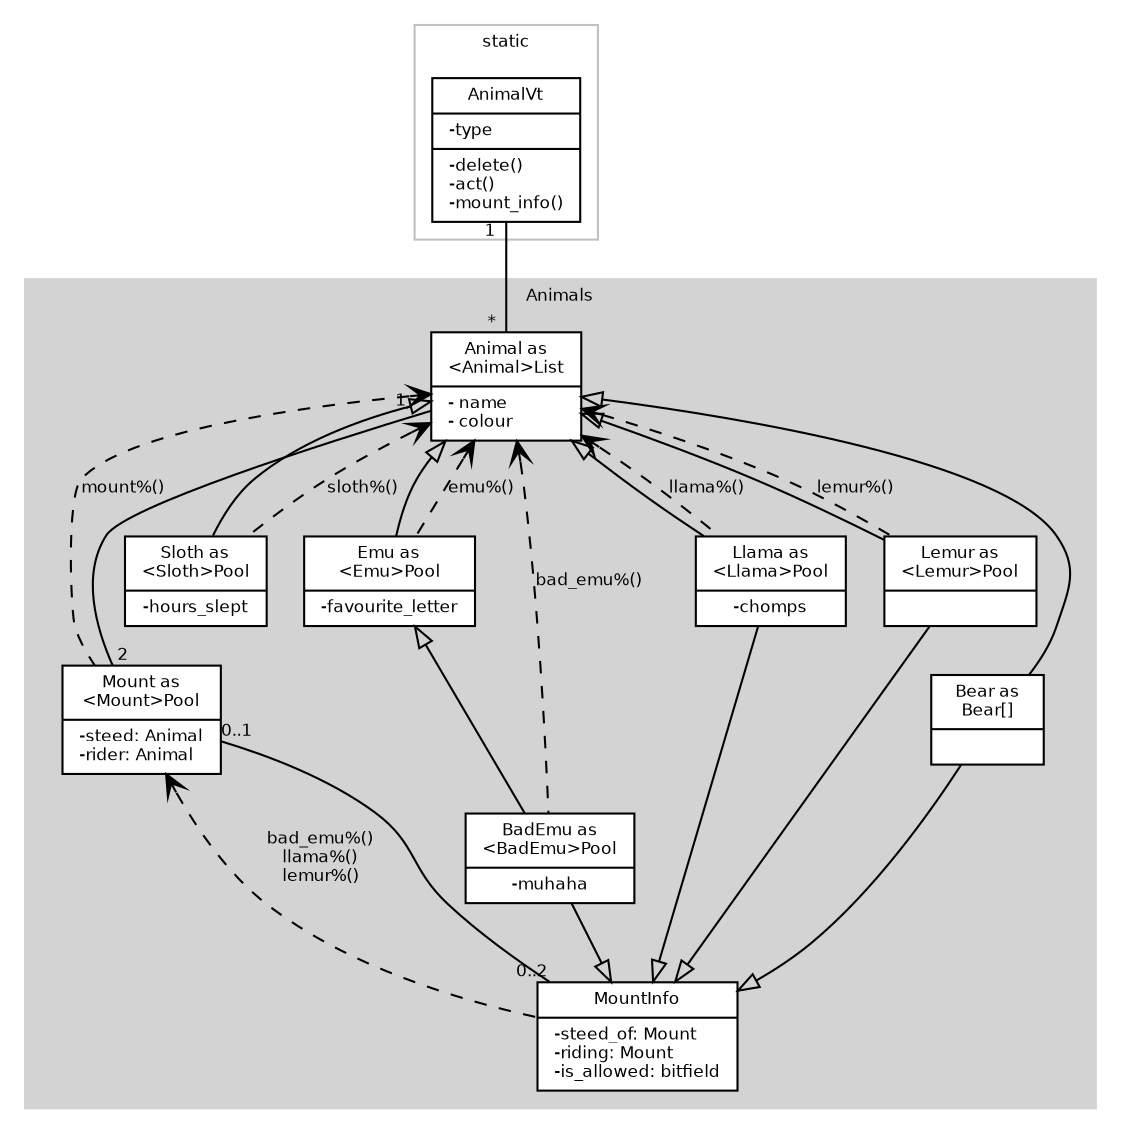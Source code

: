 digraph {
	fontname = "Bitstream Vera Sans";
	fontsize = 8;
	node [
		fontname = "Bitstream Vera Sans",
		fontsize = 8,
		shape = record
	];
	edge [
		fontname = "Bitstream Vera Sans",
		fontsize = 8,
	];
	subgraph cluster_AnimalVt {
		label = "static";
		color = grey;
		fillcolor = clear;
		AnimalVt [ label = "{AnimalVt|-type\l|-delete()\l-act()\l-mount_info()\l}" ];
	}
	subgraph cluster_Animals {
		label = "Animals";
		style = filled;
		color = lightgrey;
		node [style = filled, fillcolor = white];

		Animal [ label = "{Animal as\n\<Animal\>List|- name\l- colour\l}" ];
		Mount [ label = "{Mount as\n\<Mount\>Pool|-steed: Animal\l-rider: Animal\l}" ]
		MountInfo [label="{MountInfo|-steed_of: Mount\l-riding: Mount\l-is_allowed: bitfield\l}"]
		Sloth [ label = "{Sloth as\n\<Sloth\>Pool|-hours_slept}" ];
		Emu [ label = "{Emu as\n\<Emu\>Pool|-favourite_letter}"];
		BadEmu [label="{BadEmu as\n\<BadEmu\>Pool|-muhaha}"];
		Llama [label="{Llama as\n\<Llama\>Pool|-chomps}"];
		Lemur [label="{Lemur as\n\<Lemur\>Pool|}"];
		Bear [label="{Bear as\nBear[]|}"];

		#{ rank = same; Sloth; Emu; Llama; Lemur; Bear; }

		# inheritance (nested {struct}s)
		edge [ arrowtail = empty, dir = back ];
		Animal -> Sloth;
		Animal -> Emu -> BadEmu;
		Animal -> Llama;
		Animal ->Lemur;
		Animal -> Bear;
		edge [ arrowhead = empty, dir = forward ];
		BadEmu -> MountInfo;
		Llama -> MountInfo;
		Lemur -> MountInfo;
		Bear -> MountInfo;

		# dependancy (migrate functions)
		# \each == _migrate
		#edge [ arrowtail = diamond, dir = back ];
		edge [ arrowtail = vee, dir = back, style = dashed ]
		Animal -> Sloth [ label = "sloth%()" ];
		Animal -> Emu  [ label = "emu%()" ];
		Animal -> BadEmu [ label = "bad_emu%()" ];
		Animal -> Llama [ label = "llama%()" ];
		Animal -> Lemur [ label = "lemur%()" ];
		Mount -> MountInfo [ label = "bad_emu%()\nllama%()\nlemur%()" ];
		Animal -> Mount [ label = "mount%()" ];

		# association (pointers)
		edge [ arrowtail = vee, dir = back, style = normal ];
		edge [ dir = none, style = normal ];
		AnimalVt -> Animal [ headlabel = "*  ", taillabel = "  1  " ];
		Mount -> MountInfo [ headlabel = "0..2", taillabel = "0..1" ];
		Animal -> Mount [ headlabel = " 2  ", taillabel = "1     " ];
	}
}
